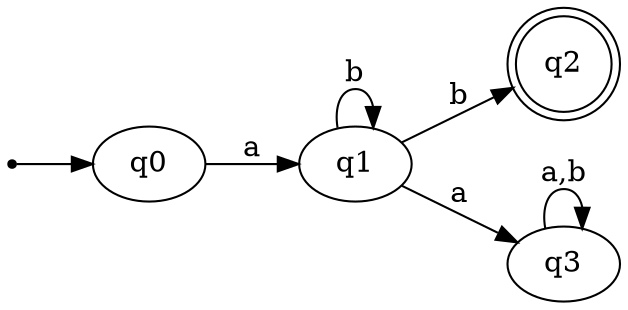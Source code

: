 digraph {
    rankdir = LR;
    inic [shape = point;];

    inic -> q0;

    q0 -> q1 [label = "a";];
    q1 -> q2 [label = "b";];
    q1 -> q1 [label = "b";];
    q1 -> q3 [label = "a";];
    q3 -> q3 [label = "a,b";];

    q2 [shape = doublecircle;];
}
